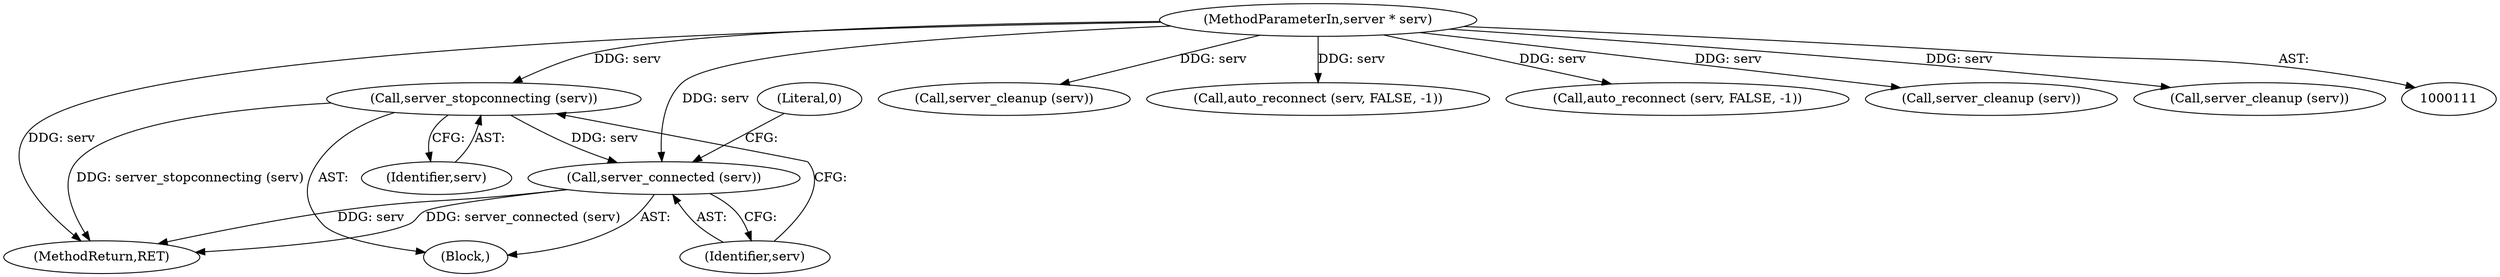 digraph "0_hexchat_c9b63f7f9be01692b03fa15275135a4910a7e02d@API" {
"1000549" [label="(Call,server_stopconnecting (serv))"];
"1000112" [label="(MethodParameterIn,server * serv)"];
"1000551" [label="(Call,server_connected (serv))"];
"1000545" [label="(Call,server_cleanup (serv))"];
"1000598" [label="(Call,auto_reconnect (serv, FALSE, -1))"];
"1000112" [label="(MethodParameterIn,server * serv)"];
"1000177" [label="(Call,auto_reconnect (serv, FALSE, -1))"];
"1000607" [label="(MethodReturn,RET)"];
"1000554" [label="(Literal,0)"];
"1000552" [label="(Identifier,serv)"];
"1000549" [label="(Call,server_stopconnecting (serv))"];
"1000551" [label="(Call,server_connected (serv))"];
"1000171" [label="(Call,server_cleanup (serv))"];
"1000592" [label="(Call,server_cleanup (serv))"];
"1000550" [label="(Identifier,serv)"];
"1000192" [label="(Block,)"];
"1000549" -> "1000192"  [label="AST: "];
"1000549" -> "1000550"  [label="CFG: "];
"1000550" -> "1000549"  [label="AST: "];
"1000552" -> "1000549"  [label="CFG: "];
"1000549" -> "1000607"  [label="DDG: server_stopconnecting (serv)"];
"1000112" -> "1000549"  [label="DDG: serv"];
"1000549" -> "1000551"  [label="DDG: serv"];
"1000112" -> "1000111"  [label="AST: "];
"1000112" -> "1000607"  [label="DDG: serv"];
"1000112" -> "1000171"  [label="DDG: serv"];
"1000112" -> "1000177"  [label="DDG: serv"];
"1000112" -> "1000545"  [label="DDG: serv"];
"1000112" -> "1000551"  [label="DDG: serv"];
"1000112" -> "1000592"  [label="DDG: serv"];
"1000112" -> "1000598"  [label="DDG: serv"];
"1000551" -> "1000192"  [label="AST: "];
"1000551" -> "1000552"  [label="CFG: "];
"1000552" -> "1000551"  [label="AST: "];
"1000554" -> "1000551"  [label="CFG: "];
"1000551" -> "1000607"  [label="DDG: server_connected (serv)"];
"1000551" -> "1000607"  [label="DDG: serv"];
}
